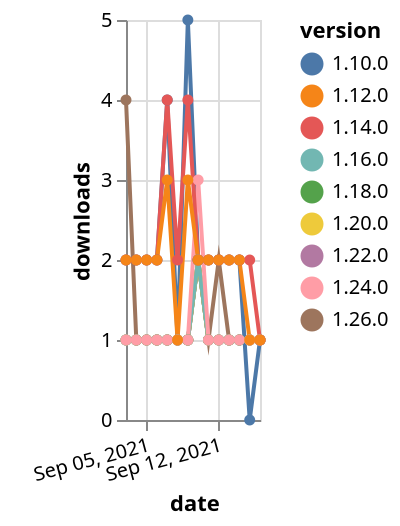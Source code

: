 {"$schema": "https://vega.github.io/schema/vega-lite/v5.json", "description": "A simple bar chart with embedded data.", "data": {"values": [{"date": "2021-09-03", "total": 192, "delta": 1, "version": "1.18.0"}, {"date": "2021-09-04", "total": 193, "delta": 1, "version": "1.18.0"}, {"date": "2021-09-05", "total": 194, "delta": 1, "version": "1.18.0"}, {"date": "2021-09-06", "total": 195, "delta": 1, "version": "1.18.0"}, {"date": "2021-09-07", "total": 196, "delta": 1, "version": "1.18.0"}, {"date": "2021-09-08", "total": 197, "delta": 1, "version": "1.18.0"}, {"date": "2021-09-09", "total": 198, "delta": 1, "version": "1.18.0"}, {"date": "2021-09-10", "total": 200, "delta": 2, "version": "1.18.0"}, {"date": "2021-09-11", "total": 201, "delta": 1, "version": "1.18.0"}, {"date": "2021-09-12", "total": 202, "delta": 1, "version": "1.18.0"}, {"date": "2021-09-13", "total": 203, "delta": 1, "version": "1.18.0"}, {"date": "2021-09-14", "total": 204, "delta": 1, "version": "1.18.0"}, {"date": "2021-09-15", "total": 205, "delta": 1, "version": "1.18.0"}, {"date": "2021-09-16", "total": 206, "delta": 1, "version": "1.18.0"}, {"date": "2021-09-03", "total": 156, "delta": 1, "version": "1.22.0"}, {"date": "2021-09-04", "total": 157, "delta": 1, "version": "1.22.0"}, {"date": "2021-09-05", "total": 158, "delta": 1, "version": "1.22.0"}, {"date": "2021-09-06", "total": 159, "delta": 1, "version": "1.22.0"}, {"date": "2021-09-07", "total": 160, "delta": 1, "version": "1.22.0"}, {"date": "2021-09-08", "total": 161, "delta": 1, "version": "1.22.0"}, {"date": "2021-09-09", "total": 162, "delta": 1, "version": "1.22.0"}, {"date": "2021-09-10", "total": 164, "delta": 2, "version": "1.22.0"}, {"date": "2021-09-11", "total": 165, "delta": 1, "version": "1.22.0"}, {"date": "2021-09-12", "total": 166, "delta": 1, "version": "1.22.0"}, {"date": "2021-09-13", "total": 167, "delta": 1, "version": "1.22.0"}, {"date": "2021-09-14", "total": 168, "delta": 1, "version": "1.22.0"}, {"date": "2021-09-15", "total": 169, "delta": 1, "version": "1.22.0"}, {"date": "2021-09-16", "total": 170, "delta": 1, "version": "1.22.0"}, {"date": "2021-09-03", "total": 3050, "delta": 2, "version": "1.10.0"}, {"date": "2021-09-04", "total": 3052, "delta": 2, "version": "1.10.0"}, {"date": "2021-09-05", "total": 3054, "delta": 2, "version": "1.10.0"}, {"date": "2021-09-06", "total": 3056, "delta": 2, "version": "1.10.0"}, {"date": "2021-09-07", "total": 3060, "delta": 4, "version": "1.10.0"}, {"date": "2021-09-08", "total": 3061, "delta": 1, "version": "1.10.0"}, {"date": "2021-09-09", "total": 3066, "delta": 5, "version": "1.10.0"}, {"date": "2021-09-10", "total": 3068, "delta": 2, "version": "1.10.0"}, {"date": "2021-09-11", "total": 3070, "delta": 2, "version": "1.10.0"}, {"date": "2021-09-12", "total": 3072, "delta": 2, "version": "1.10.0"}, {"date": "2021-09-13", "total": 3074, "delta": 2, "version": "1.10.0"}, {"date": "2021-09-14", "total": 3076, "delta": 2, "version": "1.10.0"}, {"date": "2021-09-15", "total": 3076, "delta": 0, "version": "1.10.0"}, {"date": "2021-09-16", "total": 3077, "delta": 1, "version": "1.10.0"}, {"date": "2021-09-03", "total": 122, "delta": 4, "version": "1.26.0"}, {"date": "2021-09-04", "total": 123, "delta": 1, "version": "1.26.0"}, {"date": "2021-09-05", "total": 124, "delta": 1, "version": "1.26.0"}, {"date": "2021-09-06", "total": 125, "delta": 1, "version": "1.26.0"}, {"date": "2021-09-07", "total": 126, "delta": 1, "version": "1.26.0"}, {"date": "2021-09-08", "total": 127, "delta": 1, "version": "1.26.0"}, {"date": "2021-09-09", "total": 128, "delta": 1, "version": "1.26.0"}, {"date": "2021-09-10", "total": 130, "delta": 2, "version": "1.26.0"}, {"date": "2021-09-11", "total": 131, "delta": 1, "version": "1.26.0"}, {"date": "2021-09-12", "total": 133, "delta": 2, "version": "1.26.0"}, {"date": "2021-09-13", "total": 134, "delta": 1, "version": "1.26.0"}, {"date": "2021-09-14", "total": 135, "delta": 1, "version": "1.26.0"}, {"date": "2021-09-15", "total": 136, "delta": 1, "version": "1.26.0"}, {"date": "2021-09-16", "total": 137, "delta": 1, "version": "1.26.0"}, {"date": "2021-09-03", "total": 189, "delta": 1, "version": "1.20.0"}, {"date": "2021-09-04", "total": 190, "delta": 1, "version": "1.20.0"}, {"date": "2021-09-05", "total": 191, "delta": 1, "version": "1.20.0"}, {"date": "2021-09-06", "total": 192, "delta": 1, "version": "1.20.0"}, {"date": "2021-09-07", "total": 193, "delta": 1, "version": "1.20.0"}, {"date": "2021-09-08", "total": 194, "delta": 1, "version": "1.20.0"}, {"date": "2021-09-09", "total": 195, "delta": 1, "version": "1.20.0"}, {"date": "2021-09-10", "total": 197, "delta": 2, "version": "1.20.0"}, {"date": "2021-09-11", "total": 198, "delta": 1, "version": "1.20.0"}, {"date": "2021-09-12", "total": 199, "delta": 1, "version": "1.20.0"}, {"date": "2021-09-13", "total": 200, "delta": 1, "version": "1.20.0"}, {"date": "2021-09-14", "total": 201, "delta": 1, "version": "1.20.0"}, {"date": "2021-09-15", "total": 202, "delta": 1, "version": "1.20.0"}, {"date": "2021-09-16", "total": 203, "delta": 1, "version": "1.20.0"}, {"date": "2021-09-03", "total": 233, "delta": 1, "version": "1.16.0"}, {"date": "2021-09-04", "total": 234, "delta": 1, "version": "1.16.0"}, {"date": "2021-09-05", "total": 235, "delta": 1, "version": "1.16.0"}, {"date": "2021-09-06", "total": 236, "delta": 1, "version": "1.16.0"}, {"date": "2021-09-07", "total": 237, "delta": 1, "version": "1.16.0"}, {"date": "2021-09-08", "total": 238, "delta": 1, "version": "1.16.0"}, {"date": "2021-09-09", "total": 239, "delta": 1, "version": "1.16.0"}, {"date": "2021-09-10", "total": 241, "delta": 2, "version": "1.16.0"}, {"date": "2021-09-11", "total": 242, "delta": 1, "version": "1.16.0"}, {"date": "2021-09-12", "total": 243, "delta": 1, "version": "1.16.0"}, {"date": "2021-09-13", "total": 244, "delta": 1, "version": "1.16.0"}, {"date": "2021-09-14", "total": 245, "delta": 1, "version": "1.16.0"}, {"date": "2021-09-15", "total": 246, "delta": 1, "version": "1.16.0"}, {"date": "2021-09-16", "total": 247, "delta": 1, "version": "1.16.0"}, {"date": "2021-09-03", "total": 181, "delta": 1, "version": "1.24.0"}, {"date": "2021-09-04", "total": 182, "delta": 1, "version": "1.24.0"}, {"date": "2021-09-05", "total": 183, "delta": 1, "version": "1.24.0"}, {"date": "2021-09-06", "total": 184, "delta": 1, "version": "1.24.0"}, {"date": "2021-09-07", "total": 185, "delta": 1, "version": "1.24.0"}, {"date": "2021-09-08", "total": 186, "delta": 1, "version": "1.24.0"}, {"date": "2021-09-09", "total": 187, "delta": 1, "version": "1.24.0"}, {"date": "2021-09-10", "total": 190, "delta": 3, "version": "1.24.0"}, {"date": "2021-09-11", "total": 191, "delta": 1, "version": "1.24.0"}, {"date": "2021-09-12", "total": 192, "delta": 1, "version": "1.24.0"}, {"date": "2021-09-13", "total": 193, "delta": 1, "version": "1.24.0"}, {"date": "2021-09-14", "total": 194, "delta": 1, "version": "1.24.0"}, {"date": "2021-09-15", "total": 195, "delta": 1, "version": "1.24.0"}, {"date": "2021-09-16", "total": 196, "delta": 1, "version": "1.24.0"}, {"date": "2021-09-03", "total": 2466, "delta": 2, "version": "1.14.0"}, {"date": "2021-09-04", "total": 2468, "delta": 2, "version": "1.14.0"}, {"date": "2021-09-05", "total": 2470, "delta": 2, "version": "1.14.0"}, {"date": "2021-09-06", "total": 2472, "delta": 2, "version": "1.14.0"}, {"date": "2021-09-07", "total": 2476, "delta": 4, "version": "1.14.0"}, {"date": "2021-09-08", "total": 2478, "delta": 2, "version": "1.14.0"}, {"date": "2021-09-09", "total": 2482, "delta": 4, "version": "1.14.0"}, {"date": "2021-09-10", "total": 2484, "delta": 2, "version": "1.14.0"}, {"date": "2021-09-11", "total": 2486, "delta": 2, "version": "1.14.0"}, {"date": "2021-09-12", "total": 2488, "delta": 2, "version": "1.14.0"}, {"date": "2021-09-13", "total": 2490, "delta": 2, "version": "1.14.0"}, {"date": "2021-09-14", "total": 2492, "delta": 2, "version": "1.14.0"}, {"date": "2021-09-15", "total": 2494, "delta": 2, "version": "1.14.0"}, {"date": "2021-09-16", "total": 2495, "delta": 1, "version": "1.14.0"}, {"date": "2021-09-03", "total": 2579, "delta": 2, "version": "1.12.0"}, {"date": "2021-09-04", "total": 2581, "delta": 2, "version": "1.12.0"}, {"date": "2021-09-05", "total": 2583, "delta": 2, "version": "1.12.0"}, {"date": "2021-09-06", "total": 2585, "delta": 2, "version": "1.12.0"}, {"date": "2021-09-07", "total": 2588, "delta": 3, "version": "1.12.0"}, {"date": "2021-09-08", "total": 2589, "delta": 1, "version": "1.12.0"}, {"date": "2021-09-09", "total": 2592, "delta": 3, "version": "1.12.0"}, {"date": "2021-09-10", "total": 2594, "delta": 2, "version": "1.12.0"}, {"date": "2021-09-11", "total": 2596, "delta": 2, "version": "1.12.0"}, {"date": "2021-09-12", "total": 2598, "delta": 2, "version": "1.12.0"}, {"date": "2021-09-13", "total": 2600, "delta": 2, "version": "1.12.0"}, {"date": "2021-09-14", "total": 2602, "delta": 2, "version": "1.12.0"}, {"date": "2021-09-15", "total": 2603, "delta": 1, "version": "1.12.0"}, {"date": "2021-09-16", "total": 2604, "delta": 1, "version": "1.12.0"}]}, "width": "container", "mark": {"type": "line", "point": {"filled": true}}, "encoding": {"x": {"field": "date", "type": "temporal", "timeUnit": "yearmonthdate", "title": "date", "axis": {"labelAngle": -15}}, "y": {"field": "delta", "type": "quantitative", "title": "downloads"}, "color": {"field": "version", "type": "nominal"}, "tooltip": {"field": "delta"}}}